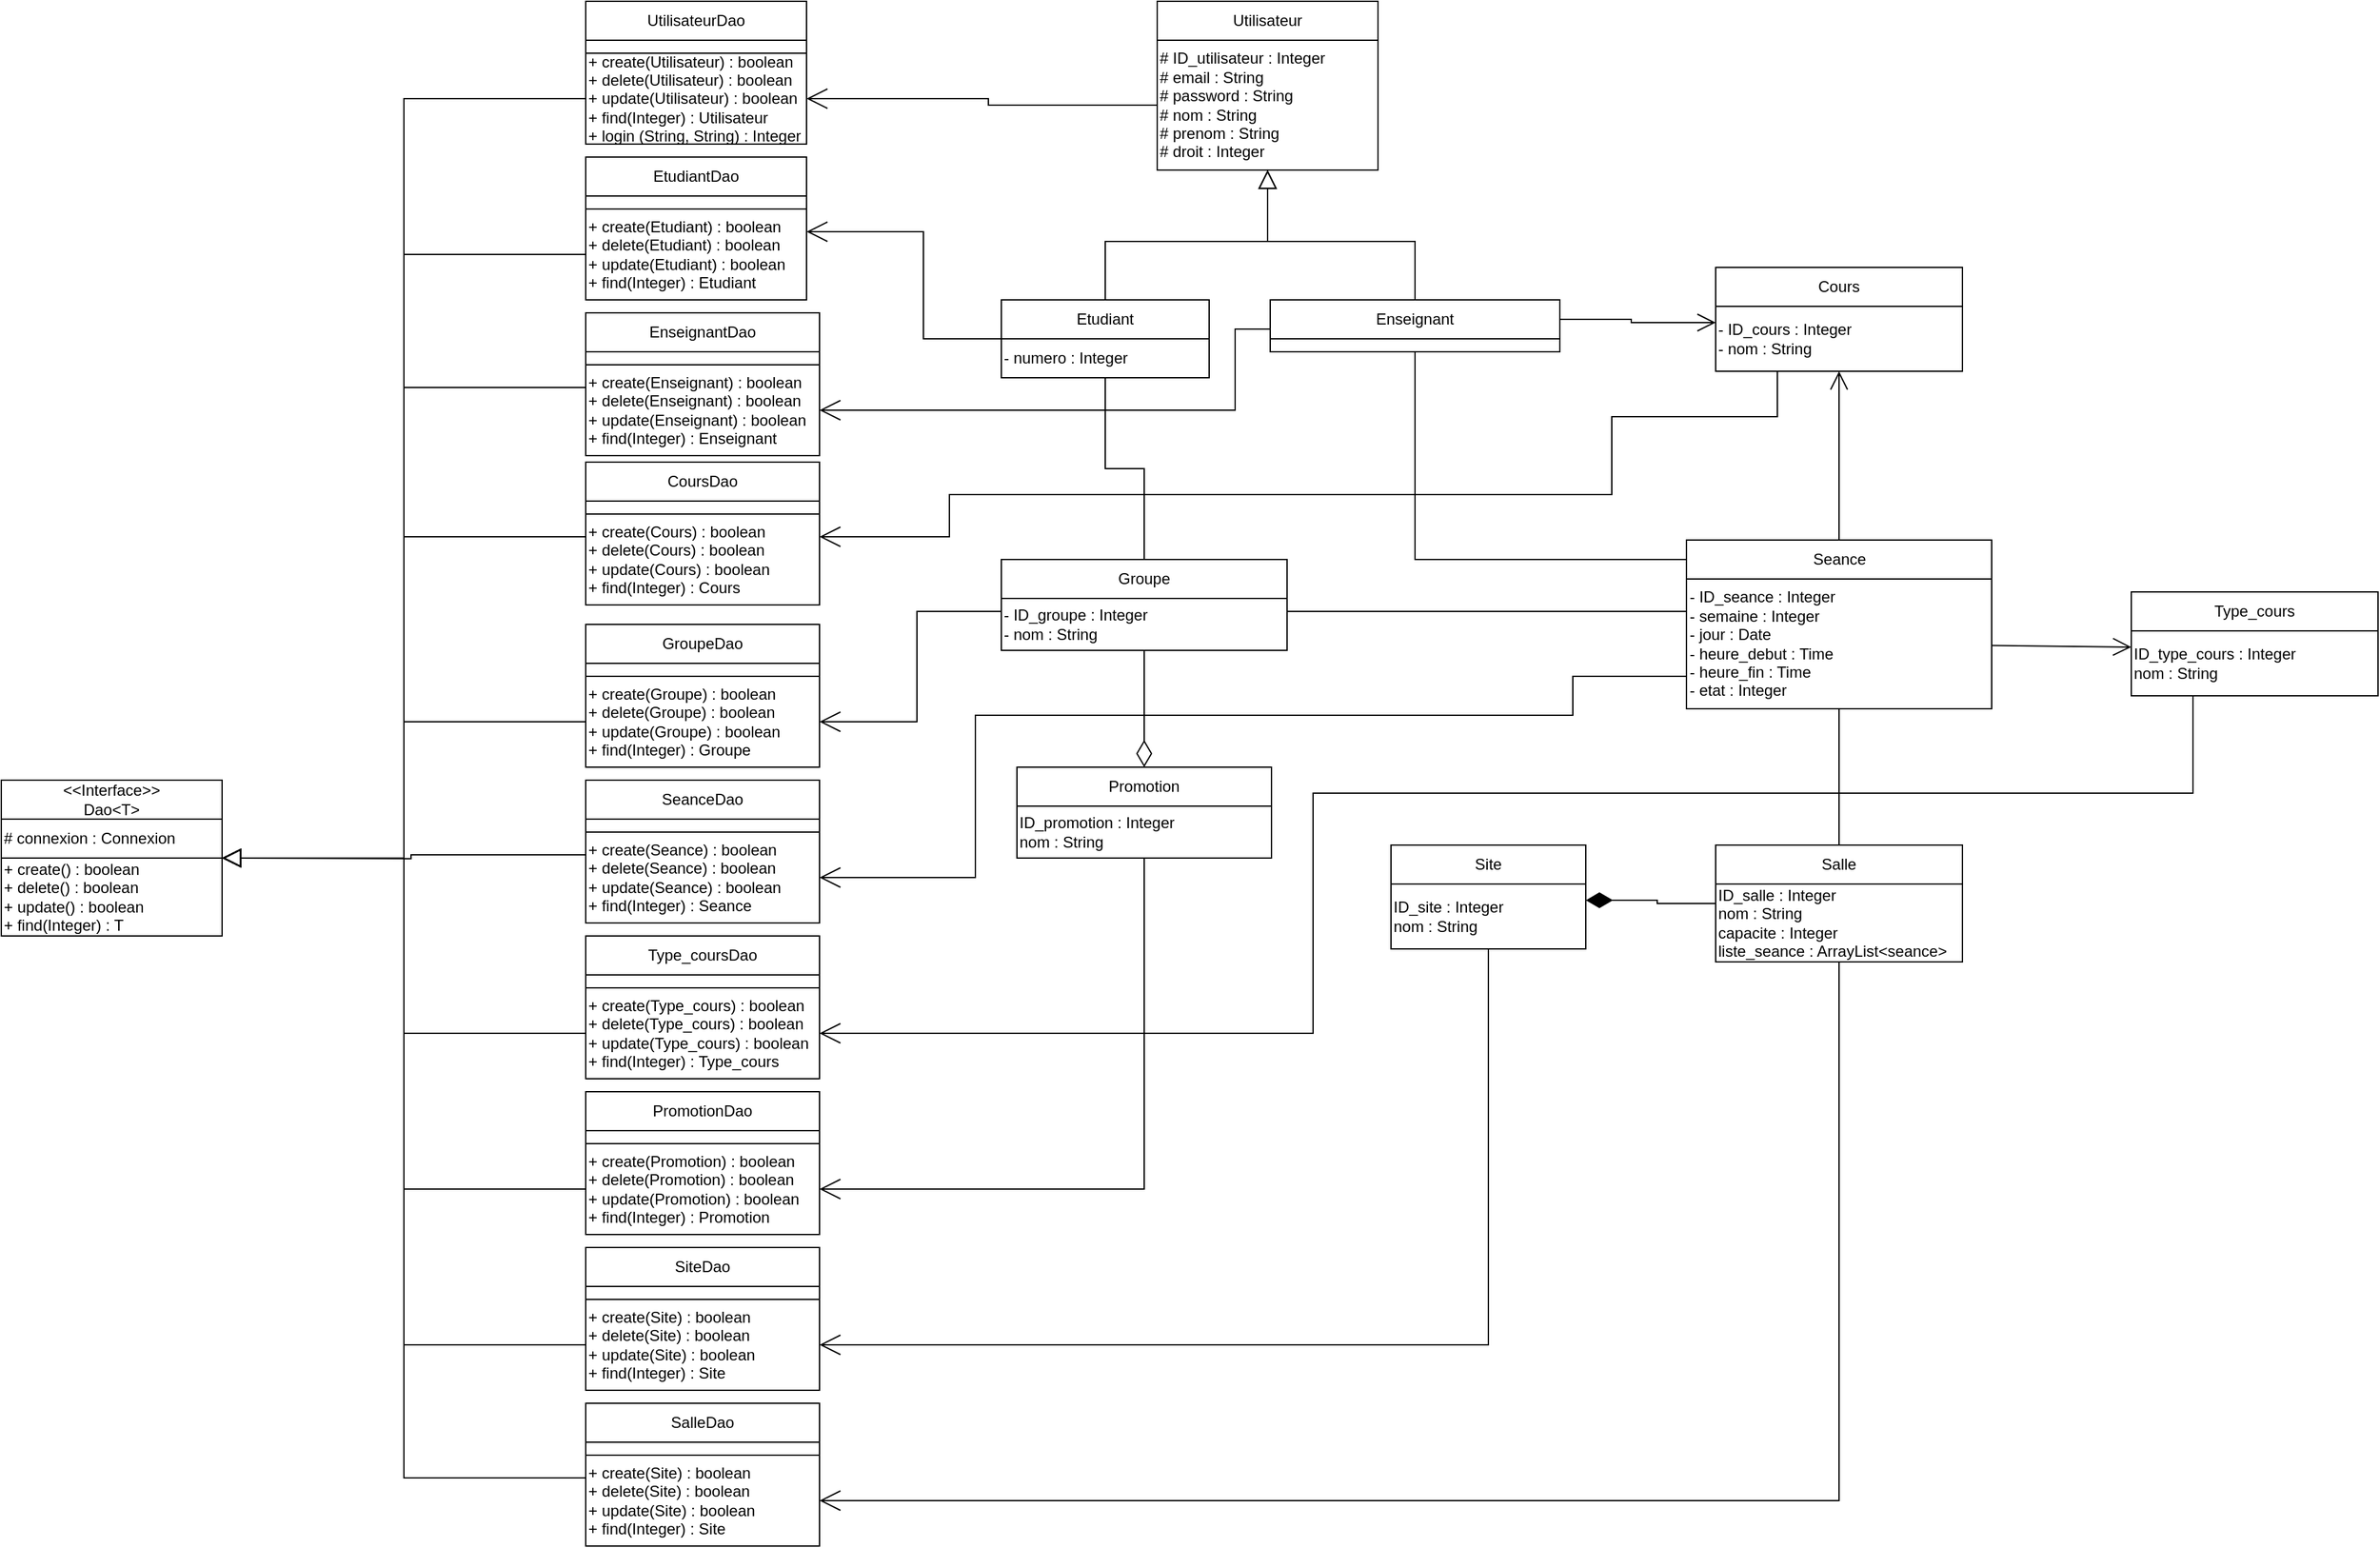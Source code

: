 <mxfile version="13.1.12" type="github">
  <diagram id="PNnLgokY7eEUdojZbYiC" name="Page-1">
    <mxGraphModel dx="3101" dy="798" grid="1" gridSize="10" guides="1" tooltips="1" connect="1" arrows="1" fold="1" page="1" pageScale="1" pageWidth="827" pageHeight="1169" math="0" shadow="0">
      <root>
        <mxCell id="0" />
        <mxCell id="1" parent="0" />
        <mxCell id="Z8heLtqB9fBzqsU-6SV7-1" value="Utilisateur" style="rounded=0;whiteSpace=wrap;html=1;" parent="1" vertex="1">
          <mxGeometry x="-700" y="10" width="170" height="30" as="geometry" />
        </mxCell>
        <mxCell id="HvSIF3zyz_BLwgicf8cy-4" style="edgeStyle=orthogonalEdgeStyle;rounded=0;orthogonalLoop=1;jettySize=auto;html=1;exitX=0.5;exitY=1;exitDx=0;exitDy=0;entryX=0.5;entryY=0;entryDx=0;entryDy=0;endArrow=none;endFill=0;startArrow=block;startFill=0;startSize=12;" edge="1" parent="1" source="Z8heLtqB9fBzqsU-6SV7-2" target="Z8heLtqB9fBzqsU-6SV7-6">
          <mxGeometry relative="1" as="geometry" />
        </mxCell>
        <mxCell id="HvSIF3zyz_BLwgicf8cy-5" style="edgeStyle=orthogonalEdgeStyle;rounded=0;orthogonalLoop=1;jettySize=auto;html=1;exitX=0.5;exitY=1;exitDx=0;exitDy=0;entryX=0.5;entryY=0;entryDx=0;entryDy=0;endArrow=none;endFill=0;startArrow=block;startFill=0;endSize=14;startSize=12;" edge="1" parent="1" source="Z8heLtqB9fBzqsU-6SV7-2" target="Z8heLtqB9fBzqsU-6SV7-10">
          <mxGeometry relative="1" as="geometry" />
        </mxCell>
        <mxCell id="HvSIF3zyz_BLwgicf8cy-31" style="edgeStyle=orthogonalEdgeStyle;rounded=0;orthogonalLoop=1;jettySize=auto;html=1;exitX=0;exitY=0.5;exitDx=0;exitDy=0;entryX=1;entryY=0.5;entryDx=0;entryDy=0;startArrow=none;startFill=0;startSize=12;sourcePerimeterSpacing=0;endArrow=open;endFill=0;endSize=14;targetPerimeterSpacing=0;strokeWidth=1;" edge="1" parent="1" source="Z8heLtqB9fBzqsU-6SV7-2" target="HvSIF3zyz_BLwgicf8cy-29">
          <mxGeometry relative="1" as="geometry" />
        </mxCell>
        <mxCell id="Z8heLtqB9fBzqsU-6SV7-2" value="# ID_utilisateur : Integer&lt;br&gt;# email : String&lt;br&gt;# password : String&lt;br&gt;# nom : String&lt;br&gt;# prenom : String&lt;br&gt;# droit : Integer" style="rounded=0;whiteSpace=wrap;html=1;align=left;" parent="1" vertex="1">
          <mxGeometry x="-700" y="40" width="170" height="100" as="geometry" />
        </mxCell>
        <mxCell id="Z8heLtqB9fBzqsU-6SV7-6" value="Etudiant" style="rounded=0;whiteSpace=wrap;html=1;" parent="1" vertex="1">
          <mxGeometry x="-820" y="240" width="160" height="30" as="geometry" />
        </mxCell>
        <mxCell id="HvSIF3zyz_BLwgicf8cy-6" style="edgeStyle=orthogonalEdgeStyle;rounded=0;orthogonalLoop=1;jettySize=auto;html=1;exitX=0.5;exitY=1;exitDx=0;exitDy=0;entryX=0.5;entryY=0;entryDx=0;entryDy=0;startArrow=none;startFill=0;endArrow=none;endFill=0;" edge="1" parent="1" source="Z8heLtqB9fBzqsU-6SV7-7" target="Z8heLtqB9fBzqsU-6SV7-14">
          <mxGeometry relative="1" as="geometry" />
        </mxCell>
        <mxCell id="HvSIF3zyz_BLwgicf8cy-57" style="edgeStyle=orthogonalEdgeStyle;rounded=0;orthogonalLoop=1;jettySize=auto;html=1;exitX=0;exitY=0;exitDx=0;exitDy=0;entryX=1;entryY=0.25;entryDx=0;entryDy=0;startArrow=none;startFill=0;startSize=12;sourcePerimeterSpacing=0;endArrow=open;endFill=0;endSize=14;targetPerimeterSpacing=0;strokeWidth=1;" edge="1" parent="1" source="Z8heLtqB9fBzqsU-6SV7-7" target="HvSIF3zyz_BLwgicf8cy-34">
          <mxGeometry relative="1" as="geometry">
            <Array as="points">
              <mxPoint x="-880" y="270" />
              <mxPoint x="-880" y="188" />
            </Array>
          </mxGeometry>
        </mxCell>
        <mxCell id="Z8heLtqB9fBzqsU-6SV7-7" value="- numero : Integer" style="rounded=0;whiteSpace=wrap;html=1;align=left;" parent="1" vertex="1">
          <mxGeometry x="-820" y="270" width="160" height="30" as="geometry" />
        </mxCell>
        <mxCell id="HvSIF3zyz_BLwgicf8cy-10" style="edgeStyle=orthogonalEdgeStyle;rounded=0;orthogonalLoop=1;jettySize=auto;html=1;exitX=1;exitY=0.5;exitDx=0;exitDy=0;entryX=0;entryY=0.25;entryDx=0;entryDy=0;startArrow=none;startFill=0;endArrow=open;endFill=0;endSize=12;" edge="1" parent="1" source="Z8heLtqB9fBzqsU-6SV7-10" target="Z8heLtqB9fBzqsU-6SV7-21">
          <mxGeometry relative="1" as="geometry" />
        </mxCell>
        <mxCell id="HvSIF3zyz_BLwgicf8cy-58" style="edgeStyle=orthogonalEdgeStyle;rounded=0;orthogonalLoop=1;jettySize=auto;html=1;exitX=0;exitY=0.75;exitDx=0;exitDy=0;entryX=1;entryY=0.5;entryDx=0;entryDy=0;startArrow=none;startFill=0;startSize=12;sourcePerimeterSpacing=0;endArrow=open;endFill=0;endSize=14;targetPerimeterSpacing=0;strokeWidth=1;" edge="1" parent="1" source="Z8heLtqB9fBzqsU-6SV7-10" target="HvSIF3zyz_BLwgicf8cy-37">
          <mxGeometry relative="1" as="geometry">
            <Array as="points">
              <mxPoint x="-640" y="263" />
              <mxPoint x="-640" y="325" />
            </Array>
          </mxGeometry>
        </mxCell>
        <mxCell id="Z8heLtqB9fBzqsU-6SV7-10" value="Enseignant" style="rounded=0;whiteSpace=wrap;html=1;" parent="1" vertex="1">
          <mxGeometry x="-613" y="240" width="223" height="30" as="geometry" />
        </mxCell>
        <mxCell id="Z8heLtqB9fBzqsU-6SV7-11" value="" style="rounded=0;whiteSpace=wrap;html=1;" parent="1" vertex="1">
          <mxGeometry x="-613" y="270" width="223" height="10" as="geometry" />
        </mxCell>
        <mxCell id="Z8heLtqB9fBzqsU-6SV7-12" value="Promotion" style="rounded=0;whiteSpace=wrap;html=1;" parent="1" vertex="1">
          <mxGeometry x="-808" y="600" width="196" height="30" as="geometry" />
        </mxCell>
        <mxCell id="HvSIF3zyz_BLwgicf8cy-89" style="edgeStyle=orthogonalEdgeStyle;rounded=0;orthogonalLoop=1;jettySize=auto;html=1;exitX=0.5;exitY=1;exitDx=0;exitDy=0;entryX=1;entryY=0.5;entryDx=0;entryDy=0;startArrow=none;startFill=0;startSize=12;sourcePerimeterSpacing=0;endArrow=open;endFill=0;endSize=14;targetPerimeterSpacing=0;strokeWidth=1;" edge="1" parent="1" source="Z8heLtqB9fBzqsU-6SV7-13" target="HvSIF3zyz_BLwgicf8cy-72">
          <mxGeometry relative="1" as="geometry" />
        </mxCell>
        <mxCell id="Z8heLtqB9fBzqsU-6SV7-13" value="ID_promotion : Integer&lt;br&gt;nom : String&lt;br&gt;" style="rounded=0;whiteSpace=wrap;html=1;align=left;" parent="1" vertex="1">
          <mxGeometry x="-808" y="630" width="196" height="40" as="geometry" />
        </mxCell>
        <mxCell id="Z8heLtqB9fBzqsU-6SV7-14" value="Groupe" style="rounded=0;whiteSpace=wrap;html=1;" parent="1" vertex="1">
          <mxGeometry x="-820" y="440" width="220" height="30" as="geometry" />
        </mxCell>
        <mxCell id="HvSIF3zyz_BLwgicf8cy-8" style="edgeStyle=none;rounded=0;orthogonalLoop=1;jettySize=auto;html=1;exitX=0.5;exitY=1;exitDx=0;exitDy=0;entryX=0.5;entryY=0;entryDx=0;entryDy=0;startArrow=none;startFill=0;endArrow=diamondThin;endFill=0;startSize=18;endSize=18;" edge="1" parent="1" source="Z8heLtqB9fBzqsU-6SV7-15" target="Z8heLtqB9fBzqsU-6SV7-12">
          <mxGeometry relative="1" as="geometry" />
        </mxCell>
        <mxCell id="HvSIF3zyz_BLwgicf8cy-15" style="edgeStyle=orthogonalEdgeStyle;rounded=0;orthogonalLoop=1;jettySize=auto;html=1;exitX=1;exitY=0.25;exitDx=0;exitDy=0;entryX=0;entryY=0.25;entryDx=0;entryDy=0;startArrow=none;startFill=0;endArrow=none;endFill=0;" edge="1" parent="1" source="Z8heLtqB9fBzqsU-6SV7-15" target="Z8heLtqB9fBzqsU-6SV7-29">
          <mxGeometry relative="1" as="geometry" />
        </mxCell>
        <mxCell id="HvSIF3zyz_BLwgicf8cy-60" style="edgeStyle=orthogonalEdgeStyle;rounded=0;orthogonalLoop=1;jettySize=auto;html=1;exitX=0;exitY=0.25;exitDx=0;exitDy=0;entryX=1;entryY=0.5;entryDx=0;entryDy=0;startArrow=none;startFill=0;startSize=12;sourcePerimeterSpacing=0;endArrow=open;endFill=0;endSize=14;targetPerimeterSpacing=0;strokeWidth=1;" edge="1" parent="1" source="Z8heLtqB9fBzqsU-6SV7-15" target="HvSIF3zyz_BLwgicf8cy-50">
          <mxGeometry relative="1" as="geometry" />
        </mxCell>
        <mxCell id="Z8heLtqB9fBzqsU-6SV7-15" value="- ID_groupe : Integer&lt;br&gt;- nom : String" style="rounded=0;whiteSpace=wrap;html=1;align=left;" parent="1" vertex="1">
          <mxGeometry x="-820" y="470" width="220" height="40" as="geometry" />
        </mxCell>
        <mxCell id="Z8heLtqB9fBzqsU-6SV7-20" value="Cours" style="rounded=0;whiteSpace=wrap;html=1;" parent="1" vertex="1">
          <mxGeometry x="-270" y="215" width="190" height="30" as="geometry" />
        </mxCell>
        <mxCell id="HvSIF3zyz_BLwgicf8cy-59" style="edgeStyle=orthogonalEdgeStyle;rounded=0;orthogonalLoop=1;jettySize=auto;html=1;exitX=0.25;exitY=1;exitDx=0;exitDy=0;entryX=1;entryY=0.25;entryDx=0;entryDy=0;startArrow=none;startFill=0;startSize=12;sourcePerimeterSpacing=0;endArrow=open;endFill=0;endSize=14;targetPerimeterSpacing=0;strokeWidth=1;" edge="1" parent="1" source="Z8heLtqB9fBzqsU-6SV7-21" target="HvSIF3zyz_BLwgicf8cy-43">
          <mxGeometry relative="1" as="geometry">
            <Array as="points">
              <mxPoint x="-222" y="330" />
              <mxPoint x="-350" y="330" />
              <mxPoint x="-350" y="390" />
              <mxPoint x="-860" y="390" />
              <mxPoint x="-860" y="423" />
            </Array>
          </mxGeometry>
        </mxCell>
        <mxCell id="Z8heLtqB9fBzqsU-6SV7-21" value="- ID_cours : Integer&lt;br&gt;- nom : String" style="rounded=0;whiteSpace=wrap;html=1;align=left;" parent="1" vertex="1">
          <mxGeometry x="-270" y="245" width="190" height="50" as="geometry" />
        </mxCell>
        <mxCell id="Z8heLtqB9fBzqsU-6SV7-22" value="Type_cours" style="rounded=0;whiteSpace=wrap;html=1;" parent="1" vertex="1">
          <mxGeometry x="50" y="465" width="190" height="30" as="geometry" />
        </mxCell>
        <mxCell id="HvSIF3zyz_BLwgicf8cy-12" style="edgeStyle=none;rounded=0;orthogonalLoop=1;jettySize=auto;html=1;exitX=0;exitY=0.25;exitDx=0;exitDy=0;startArrow=open;startFill=0;endArrow=none;endFill=0;startSize=12;" edge="1" parent="1" source="Z8heLtqB9fBzqsU-6SV7-23" target="Z8heLtqB9fBzqsU-6SV7-29">
          <mxGeometry relative="1" as="geometry" />
        </mxCell>
        <mxCell id="HvSIF3zyz_BLwgicf8cy-88" style="edgeStyle=orthogonalEdgeStyle;rounded=0;orthogonalLoop=1;jettySize=auto;html=1;exitX=0.25;exitY=1;exitDx=0;exitDy=0;entryX=1;entryY=0.5;entryDx=0;entryDy=0;startArrow=none;startFill=0;startSize=12;sourcePerimeterSpacing=0;endArrow=open;endFill=0;endSize=14;targetPerimeterSpacing=0;strokeWidth=1;" edge="1" parent="1" source="Z8heLtqB9fBzqsU-6SV7-23" target="HvSIF3zyz_BLwgicf8cy-66">
          <mxGeometry relative="1" as="geometry">
            <Array as="points">
              <mxPoint x="97" y="620" />
              <mxPoint x="-580" y="620" />
              <mxPoint x="-580" y="805" />
            </Array>
          </mxGeometry>
        </mxCell>
        <mxCell id="Z8heLtqB9fBzqsU-6SV7-23" value="ID_type_cours : Integer&lt;br&gt;nom : String" style="rounded=0;whiteSpace=wrap;html=1;align=left;" parent="1" vertex="1">
          <mxGeometry x="50" y="495" width="190" height="50" as="geometry" />
        </mxCell>
        <mxCell id="Z8heLtqB9fBzqsU-6SV7-24" value="Site" style="rounded=0;whiteSpace=wrap;html=1;" parent="1" vertex="1">
          <mxGeometry x="-520" y="660" width="150" height="30" as="geometry" />
        </mxCell>
        <mxCell id="HvSIF3zyz_BLwgicf8cy-19" style="edgeStyle=orthogonalEdgeStyle;rounded=0;orthogonalLoop=1;jettySize=auto;html=1;exitX=1;exitY=0.25;exitDx=0;exitDy=0;entryX=0;entryY=0.25;entryDx=0;entryDy=0;startArrow=diamondThin;startFill=1;endArrow=none;endFill=0;targetPerimeterSpacing=0;sourcePerimeterSpacing=0;strokeWidth=1;endSize=12;startSize=18;" edge="1" parent="1" source="Z8heLtqB9fBzqsU-6SV7-25" target="Z8heLtqB9fBzqsU-6SV7-27">
          <mxGeometry relative="1" as="geometry" />
        </mxCell>
        <mxCell id="HvSIF3zyz_BLwgicf8cy-90" style="edgeStyle=orthogonalEdgeStyle;rounded=0;orthogonalLoop=1;jettySize=auto;html=1;exitX=0.5;exitY=1;exitDx=0;exitDy=0;entryX=1;entryY=0.5;entryDx=0;entryDy=0;startArrow=none;startFill=0;startSize=12;sourcePerimeterSpacing=0;endArrow=open;endFill=0;endSize=14;targetPerimeterSpacing=0;strokeWidth=1;" edge="1" parent="1" source="Z8heLtqB9fBzqsU-6SV7-25" target="HvSIF3zyz_BLwgicf8cy-80">
          <mxGeometry relative="1" as="geometry" />
        </mxCell>
        <mxCell id="Z8heLtqB9fBzqsU-6SV7-25" value="ID_site : Integer&lt;br&gt;nom : String&lt;br&gt;" style="rounded=0;whiteSpace=wrap;html=1;align=left;" parent="1" vertex="1">
          <mxGeometry x="-520" y="690" width="150" height="50" as="geometry" />
        </mxCell>
        <mxCell id="HvSIF3zyz_BLwgicf8cy-16" style="edgeStyle=orthogonalEdgeStyle;rounded=0;orthogonalLoop=1;jettySize=auto;html=1;exitX=0.5;exitY=0;exitDx=0;exitDy=0;entryX=0.5;entryY=1;entryDx=0;entryDy=0;startArrow=none;startFill=0;endArrow=none;endFill=0;" edge="1" parent="1" source="Z8heLtqB9fBzqsU-6SV7-26" target="Z8heLtqB9fBzqsU-6SV7-29">
          <mxGeometry relative="1" as="geometry" />
        </mxCell>
        <mxCell id="Z8heLtqB9fBzqsU-6SV7-26" value="Salle" style="rounded=0;whiteSpace=wrap;html=1;" parent="1" vertex="1">
          <mxGeometry x="-270" y="660" width="190" height="30" as="geometry" />
        </mxCell>
        <mxCell id="HvSIF3zyz_BLwgicf8cy-91" style="edgeStyle=orthogonalEdgeStyle;rounded=0;orthogonalLoop=1;jettySize=auto;html=1;exitX=0.5;exitY=1;exitDx=0;exitDy=0;entryX=1;entryY=0.5;entryDx=0;entryDy=0;startArrow=none;startFill=0;startSize=12;sourcePerimeterSpacing=0;endArrow=open;endFill=0;endSize=14;targetPerimeterSpacing=0;strokeWidth=1;" edge="1" parent="1" source="Z8heLtqB9fBzqsU-6SV7-27" target="HvSIF3zyz_BLwgicf8cy-86">
          <mxGeometry relative="1" as="geometry" />
        </mxCell>
        <mxCell id="Z8heLtqB9fBzqsU-6SV7-27" value="ID_salle : Integer&lt;br&gt;nom : String&lt;br&gt;capacite : Integer&lt;br&gt;liste_seance : ArrayList&amp;lt;seance&amp;gt;" style="rounded=0;whiteSpace=wrap;html=1;align=left;" parent="1" vertex="1">
          <mxGeometry x="-270" y="690" width="190" height="60" as="geometry" />
        </mxCell>
        <mxCell id="HvSIF3zyz_BLwgicf8cy-11" style="edgeStyle=none;rounded=0;orthogonalLoop=1;jettySize=auto;html=1;exitX=0.5;exitY=0;exitDx=0;exitDy=0;entryX=0.5;entryY=1;entryDx=0;entryDy=0;startArrow=none;startFill=0;endArrow=open;endFill=0;startSize=12;endSize=12;" edge="1" parent="1" source="Z8heLtqB9fBzqsU-6SV7-28" target="Z8heLtqB9fBzqsU-6SV7-21">
          <mxGeometry relative="1" as="geometry" />
        </mxCell>
        <mxCell id="Z8heLtqB9fBzqsU-6SV7-28" value="Seance" style="rounded=0;whiteSpace=wrap;html=1;" parent="1" vertex="1">
          <mxGeometry x="-292.5" y="425" width="235" height="30" as="geometry" />
        </mxCell>
        <mxCell id="HvSIF3zyz_BLwgicf8cy-14" style="edgeStyle=orthogonalEdgeStyle;rounded=0;orthogonalLoop=1;jettySize=auto;html=1;exitX=0;exitY=0.25;exitDx=0;exitDy=0;entryX=0.5;entryY=1;entryDx=0;entryDy=0;startArrow=none;startFill=0;endArrow=none;endFill=0;" edge="1" parent="1" source="Z8heLtqB9fBzqsU-6SV7-29" target="Z8heLtqB9fBzqsU-6SV7-11">
          <mxGeometry relative="1" as="geometry">
            <Array as="points">
              <mxPoint x="-293" y="440" />
              <mxPoint x="-501" y="440" />
            </Array>
          </mxGeometry>
        </mxCell>
        <mxCell id="HvSIF3zyz_BLwgicf8cy-87" style="edgeStyle=orthogonalEdgeStyle;rounded=0;orthogonalLoop=1;jettySize=auto;html=1;exitX=0;exitY=0.75;exitDx=0;exitDy=0;entryX=1;entryY=0.5;entryDx=0;entryDy=0;startArrow=none;startFill=0;startSize=12;sourcePerimeterSpacing=0;endArrow=open;endFill=0;endSize=14;targetPerimeterSpacing=0;strokeWidth=1;" edge="1" parent="1" source="Z8heLtqB9fBzqsU-6SV7-29" target="HvSIF3zyz_BLwgicf8cy-56">
          <mxGeometry relative="1" as="geometry">
            <Array as="points">
              <mxPoint x="-380" y="530" />
              <mxPoint x="-380" y="560" />
              <mxPoint x="-840" y="560" />
              <mxPoint x="-840" y="685" />
            </Array>
          </mxGeometry>
        </mxCell>
        <mxCell id="Z8heLtqB9fBzqsU-6SV7-29" value="- ID_seance : Integer&lt;br&gt;- semaine : Integer&lt;br&gt;- jour : Date&lt;br&gt;- heure_debut : Time&lt;br&gt;- heure_fin : Time&lt;br&gt;- etat : Integer" style="rounded=0;whiteSpace=wrap;html=1;align=left;" parent="1" vertex="1">
          <mxGeometry x="-292.5" y="455" width="235" height="100" as="geometry" />
        </mxCell>
        <mxCell id="HvSIF3zyz_BLwgicf8cy-3" style="edgeStyle=orthogonalEdgeStyle;rounded=0;orthogonalLoop=1;jettySize=auto;html=1;exitX=0.5;exitY=1;exitDx=0;exitDy=0;" edge="1" parent="1" source="Z8heLtqB9fBzqsU-6SV7-11" target="Z8heLtqB9fBzqsU-6SV7-11">
          <mxGeometry relative="1" as="geometry" />
        </mxCell>
        <mxCell id="HvSIF3zyz_BLwgicf8cy-24" value="&amp;lt;&amp;lt;Interface&amp;gt;&amp;gt;&lt;br&gt;Dao&amp;lt;T&amp;gt;" style="rounded=0;whiteSpace=wrap;html=1;" vertex="1" parent="1">
          <mxGeometry x="-1590" y="610" width="170" height="30" as="geometry" />
        </mxCell>
        <mxCell id="HvSIF3zyz_BLwgicf8cy-25" value="# connexion : Connexion" style="rounded=0;whiteSpace=wrap;html=1;align=left;" vertex="1" parent="1">
          <mxGeometry x="-1590" y="640" width="170" height="30" as="geometry" />
        </mxCell>
        <mxCell id="HvSIF3zyz_BLwgicf8cy-92" style="edgeStyle=orthogonalEdgeStyle;rounded=0;orthogonalLoop=1;jettySize=auto;html=1;exitX=1;exitY=0;exitDx=0;exitDy=0;entryX=0;entryY=0.5;entryDx=0;entryDy=0;startArrow=block;startFill=0;startSize=12;sourcePerimeterSpacing=0;endArrow=none;endFill=0;endSize=14;targetPerimeterSpacing=0;strokeWidth=1;" edge="1" parent="1" source="HvSIF3zyz_BLwgicf8cy-26" target="HvSIF3zyz_BLwgicf8cy-29">
          <mxGeometry relative="1" as="geometry">
            <Array as="points">
              <mxPoint x="-1280" y="670" />
              <mxPoint x="-1280" y="85" />
            </Array>
          </mxGeometry>
        </mxCell>
        <mxCell id="HvSIF3zyz_BLwgicf8cy-26" value="&lt;div&gt;+ create() : boolean&lt;/div&gt;&lt;div&gt;+ delete() : boolean&lt;/div&gt;&lt;div&gt;+ update() : boolean&lt;/div&gt;&lt;div&gt;+ find(Integer) : T&lt;br&gt;&lt;/div&gt;" style="rounded=0;whiteSpace=wrap;html=1;align=left;" vertex="1" parent="1">
          <mxGeometry x="-1590" y="670" width="170" height="60" as="geometry" />
        </mxCell>
        <mxCell id="HvSIF3zyz_BLwgicf8cy-27" value="UtilisateurDao" style="rounded=0;whiteSpace=wrap;html=1;" vertex="1" parent="1">
          <mxGeometry x="-1140" y="10" width="170" height="30" as="geometry" />
        </mxCell>
        <mxCell id="HvSIF3zyz_BLwgicf8cy-28" value="" style="rounded=0;whiteSpace=wrap;html=1;align=left;" vertex="1" parent="1">
          <mxGeometry x="-1140" y="40" width="170" height="10" as="geometry" />
        </mxCell>
        <mxCell id="HvSIF3zyz_BLwgicf8cy-29" value="&lt;div&gt;+ create(Utilisateur) : boolean&lt;/div&gt;&lt;div&gt;+ delete(Utilisateur) : boolean&lt;/div&gt;&lt;div&gt;+ update(Utilisateur) : boolean&lt;/div&gt;&lt;div&gt;+ find(Integer) : Utilisateur&lt;/div&gt;&lt;div&gt;+ login (String, String) : Integer&lt;br&gt;&lt;/div&gt;" style="rounded=0;whiteSpace=wrap;html=1;align=left;" vertex="1" parent="1">
          <mxGeometry x="-1140" y="50" width="170" height="70" as="geometry" />
        </mxCell>
        <mxCell id="HvSIF3zyz_BLwgicf8cy-32" value="EtudiantDao" style="rounded=0;whiteSpace=wrap;html=1;" vertex="1" parent="1">
          <mxGeometry x="-1140" y="130" width="170" height="30" as="geometry" />
        </mxCell>
        <mxCell id="HvSIF3zyz_BLwgicf8cy-33" value="" style="rounded=0;whiteSpace=wrap;html=1;align=left;" vertex="1" parent="1">
          <mxGeometry x="-1140" y="160" width="170" height="10" as="geometry" />
        </mxCell>
        <mxCell id="HvSIF3zyz_BLwgicf8cy-93" style="edgeStyle=orthogonalEdgeStyle;rounded=0;orthogonalLoop=1;jettySize=auto;html=1;exitX=0;exitY=0.5;exitDx=0;exitDy=0;entryX=1;entryY=0;entryDx=0;entryDy=0;startArrow=none;startFill=0;startSize=14;sourcePerimeterSpacing=0;endArrow=block;endFill=0;endSize=12;targetPerimeterSpacing=0;strokeWidth=1;" edge="1" parent="1" source="HvSIF3zyz_BLwgicf8cy-34" target="HvSIF3zyz_BLwgicf8cy-26">
          <mxGeometry relative="1" as="geometry">
            <Array as="points">
              <mxPoint x="-1280" y="205" />
              <mxPoint x="-1280" y="670" />
            </Array>
          </mxGeometry>
        </mxCell>
        <mxCell id="HvSIF3zyz_BLwgicf8cy-34" value="&lt;div&gt;+ create(Etudiant) : boolean&lt;/div&gt;&lt;div&gt;+ delete(Etudiant) : boolean&lt;/div&gt;&lt;div&gt;+ update(Etudiant) : boolean&lt;/div&gt;&lt;div&gt;+ find(Integer) : Etudiant&lt;br&gt;&lt;/div&gt;" style="rounded=0;whiteSpace=wrap;html=1;align=left;" vertex="1" parent="1">
          <mxGeometry x="-1140" y="170" width="170" height="70" as="geometry" />
        </mxCell>
        <mxCell id="HvSIF3zyz_BLwgicf8cy-35" value="EnseignantDao" style="rounded=0;whiteSpace=wrap;html=1;" vertex="1" parent="1">
          <mxGeometry x="-1140" y="250" width="180" height="30" as="geometry" />
        </mxCell>
        <mxCell id="HvSIF3zyz_BLwgicf8cy-36" value="" style="rounded=0;whiteSpace=wrap;html=1;align=left;" vertex="1" parent="1">
          <mxGeometry x="-1140" y="280" width="180" height="10" as="geometry" />
        </mxCell>
        <mxCell id="HvSIF3zyz_BLwgicf8cy-94" style="edgeStyle=orthogonalEdgeStyle;rounded=0;orthogonalLoop=1;jettySize=auto;html=1;exitX=0;exitY=0.25;exitDx=0;exitDy=0;startArrow=none;startFill=0;startSize=14;sourcePerimeterSpacing=0;endArrow=block;endFill=0;endSize=12;targetPerimeterSpacing=0;strokeWidth=1;" edge="1" parent="1" source="HvSIF3zyz_BLwgicf8cy-37">
          <mxGeometry relative="1" as="geometry">
            <mxPoint x="-1420" y="670" as="targetPoint" />
            <Array as="points">
              <mxPoint x="-1280" y="308" />
              <mxPoint x="-1280" y="670" />
            </Array>
          </mxGeometry>
        </mxCell>
        <mxCell id="HvSIF3zyz_BLwgicf8cy-37" value="&lt;div&gt;+ create(Enseignant) : boolean&lt;/div&gt;&lt;div&gt;+ delete(Enseignant) : boolean&lt;/div&gt;&lt;div&gt;+ update(Enseignant) : boolean&lt;/div&gt;&lt;div&gt;+ find(Integer) : Enseignant&lt;br&gt;&lt;/div&gt;" style="rounded=0;whiteSpace=wrap;html=1;align=left;" vertex="1" parent="1">
          <mxGeometry x="-1140" y="290" width="180" height="70" as="geometry" />
        </mxCell>
        <mxCell id="HvSIF3zyz_BLwgicf8cy-38" value="CoursDao" style="rounded=0;whiteSpace=wrap;html=1;" vertex="1" parent="1">
          <mxGeometry x="-1140" y="365" width="180" height="30" as="geometry" />
        </mxCell>
        <mxCell id="HvSIF3zyz_BLwgicf8cy-39" value="" style="rounded=0;whiteSpace=wrap;html=1;align=left;" vertex="1" parent="1">
          <mxGeometry x="-1140" y="395" width="180" height="10" as="geometry" />
        </mxCell>
        <mxCell id="HvSIF3zyz_BLwgicf8cy-40" value="&lt;div&gt;+ create(Cours) : boolean&lt;/div&gt;&lt;div&gt;+ delete(Cours) : boolean&lt;/div&gt;&lt;div&gt;+ update(Enseignant) : boolean&lt;/div&gt;&lt;div&gt;+ find(Integer) : Enseignant&lt;br&gt;&lt;/div&gt;" style="rounded=0;whiteSpace=wrap;html=1;align=left;" vertex="1" parent="1">
          <mxGeometry x="-1140" y="405" width="180" height="70" as="geometry" />
        </mxCell>
        <mxCell id="HvSIF3zyz_BLwgicf8cy-41" value="CoursDao" style="rounded=0;whiteSpace=wrap;html=1;" vertex="1" parent="1">
          <mxGeometry x="-1140" y="365" width="180" height="30" as="geometry" />
        </mxCell>
        <mxCell id="HvSIF3zyz_BLwgicf8cy-42" value="" style="rounded=0;whiteSpace=wrap;html=1;align=left;" vertex="1" parent="1">
          <mxGeometry x="-1140" y="395" width="180" height="10" as="geometry" />
        </mxCell>
        <mxCell id="HvSIF3zyz_BLwgicf8cy-95" style="edgeStyle=orthogonalEdgeStyle;rounded=0;orthogonalLoop=1;jettySize=auto;html=1;exitX=0;exitY=0.25;exitDx=0;exitDy=0;startArrow=none;startFill=0;startSize=14;sourcePerimeterSpacing=0;endArrow=block;endFill=0;endSize=12;targetPerimeterSpacing=0;strokeWidth=1;" edge="1" parent="1" source="HvSIF3zyz_BLwgicf8cy-43">
          <mxGeometry relative="1" as="geometry">
            <mxPoint x="-1420" y="670" as="targetPoint" />
            <Array as="points">
              <mxPoint x="-1280" y="423" />
              <mxPoint x="-1280" y="670" />
            </Array>
          </mxGeometry>
        </mxCell>
        <mxCell id="HvSIF3zyz_BLwgicf8cy-43" value="&lt;div&gt;+ create(Cours) : boolean&lt;/div&gt;&lt;div&gt;+ delete(Cours) : boolean&lt;/div&gt;&lt;div&gt;+ update(Cours) : boolean&lt;/div&gt;&lt;div&gt;+ find(Integer) : Cours&lt;br&gt;&lt;/div&gt;" style="rounded=0;whiteSpace=wrap;html=1;align=left;" vertex="1" parent="1">
          <mxGeometry x="-1140" y="405" width="180" height="70" as="geometry" />
        </mxCell>
        <mxCell id="HvSIF3zyz_BLwgicf8cy-45" value="CoursDao" style="rounded=0;whiteSpace=wrap;html=1;" vertex="1" parent="1">
          <mxGeometry x="-1140" y="490" width="180" height="30" as="geometry" />
        </mxCell>
        <mxCell id="HvSIF3zyz_BLwgicf8cy-46" value="" style="rounded=0;whiteSpace=wrap;html=1;align=left;" vertex="1" parent="1">
          <mxGeometry x="-1140" y="520" width="180" height="10" as="geometry" />
        </mxCell>
        <mxCell id="HvSIF3zyz_BLwgicf8cy-47" value="&lt;div&gt;+ create(Cours) : boolean&lt;/div&gt;&lt;div&gt;+ delete(Cours) : boolean&lt;/div&gt;&lt;div&gt;+ update(Enseignant) : boolean&lt;/div&gt;&lt;div&gt;+ find(Integer) : Enseignant&lt;br&gt;&lt;/div&gt;" style="rounded=0;whiteSpace=wrap;html=1;align=left;" vertex="1" parent="1">
          <mxGeometry x="-1140" y="530" width="180" height="70" as="geometry" />
        </mxCell>
        <mxCell id="HvSIF3zyz_BLwgicf8cy-48" value="GroupeDao" style="rounded=0;whiteSpace=wrap;html=1;" vertex="1" parent="1">
          <mxGeometry x="-1140" y="490" width="180" height="30" as="geometry" />
        </mxCell>
        <mxCell id="HvSIF3zyz_BLwgicf8cy-49" value="" style="rounded=0;whiteSpace=wrap;html=1;align=left;" vertex="1" parent="1">
          <mxGeometry x="-1140" y="520" width="180" height="10" as="geometry" />
        </mxCell>
        <mxCell id="HvSIF3zyz_BLwgicf8cy-96" style="edgeStyle=orthogonalEdgeStyle;rounded=0;orthogonalLoop=1;jettySize=auto;html=1;exitX=0;exitY=0.5;exitDx=0;exitDy=0;startArrow=none;startFill=0;startSize=14;sourcePerimeterSpacing=0;endArrow=block;endFill=0;endSize=12;targetPerimeterSpacing=0;strokeWidth=1;" edge="1" parent="1" source="HvSIF3zyz_BLwgicf8cy-50">
          <mxGeometry relative="1" as="geometry">
            <mxPoint x="-1420" y="670" as="targetPoint" />
            <Array as="points">
              <mxPoint x="-1280" y="565" />
              <mxPoint x="-1280" y="670" />
            </Array>
          </mxGeometry>
        </mxCell>
        <mxCell id="HvSIF3zyz_BLwgicf8cy-50" value="&lt;div&gt;+ create(Groupe) : boolean&lt;/div&gt;&lt;div&gt;+ delete(Groupe) : boolean&lt;/div&gt;&lt;div&gt;+ update(Groupe) : boolean&lt;/div&gt;&lt;div&gt;+ find(Integer) : Groupe&lt;br&gt;&lt;/div&gt;" style="rounded=0;whiteSpace=wrap;html=1;align=left;" vertex="1" parent="1">
          <mxGeometry x="-1140" y="530" width="180" height="70" as="geometry" />
        </mxCell>
        <mxCell id="HvSIF3zyz_BLwgicf8cy-51" value="CoursDao" style="rounded=0;whiteSpace=wrap;html=1;" vertex="1" parent="1">
          <mxGeometry x="-1140" y="610" width="180" height="30" as="geometry" />
        </mxCell>
        <mxCell id="HvSIF3zyz_BLwgicf8cy-52" value="" style="rounded=0;whiteSpace=wrap;html=1;align=left;" vertex="1" parent="1">
          <mxGeometry x="-1140" y="640" width="180" height="10" as="geometry" />
        </mxCell>
        <mxCell id="HvSIF3zyz_BLwgicf8cy-53" value="&lt;div&gt;+ create(Cours) : boolean&lt;/div&gt;&lt;div&gt;+ delete(Cours) : boolean&lt;/div&gt;&lt;div&gt;+ update(Enseignant) : boolean&lt;/div&gt;&lt;div&gt;+ find(Integer) : Enseignant&lt;br&gt;&lt;/div&gt;" style="rounded=0;whiteSpace=wrap;html=1;align=left;" vertex="1" parent="1">
          <mxGeometry x="-1140" y="650" width="180" height="70" as="geometry" />
        </mxCell>
        <mxCell id="HvSIF3zyz_BLwgicf8cy-54" value="SeanceDao" style="rounded=0;whiteSpace=wrap;html=1;" vertex="1" parent="1">
          <mxGeometry x="-1140" y="610" width="180" height="30" as="geometry" />
        </mxCell>
        <mxCell id="HvSIF3zyz_BLwgicf8cy-55" value="" style="rounded=0;whiteSpace=wrap;html=1;align=left;" vertex="1" parent="1">
          <mxGeometry x="-1140" y="640" width="180" height="10" as="geometry" />
        </mxCell>
        <mxCell id="HvSIF3zyz_BLwgicf8cy-97" style="edgeStyle=orthogonalEdgeStyle;rounded=0;orthogonalLoop=1;jettySize=auto;html=1;exitX=0;exitY=0.25;exitDx=0;exitDy=0;startArrow=none;startFill=0;startSize=14;sourcePerimeterSpacing=0;endArrow=block;endFill=0;endSize=12;targetPerimeterSpacing=0;strokeWidth=1;" edge="1" parent="1" source="HvSIF3zyz_BLwgicf8cy-56">
          <mxGeometry relative="1" as="geometry">
            <mxPoint x="-1420" y="670" as="targetPoint" />
          </mxGeometry>
        </mxCell>
        <mxCell id="HvSIF3zyz_BLwgicf8cy-56" value="&lt;div&gt;+ create(Seance) : boolean&lt;/div&gt;&lt;div&gt;+ delete(Seance) : boolean&lt;/div&gt;&lt;div&gt;+ update(Seance) : boolean&lt;/div&gt;&lt;div&gt;+ find(Integer) : Seance&lt;br&gt;&lt;/div&gt;" style="rounded=0;whiteSpace=wrap;html=1;align=left;" vertex="1" parent="1">
          <mxGeometry x="-1140" y="650" width="180" height="70" as="geometry" />
        </mxCell>
        <mxCell id="HvSIF3zyz_BLwgicf8cy-61" value="CoursDao" style="rounded=0;whiteSpace=wrap;html=1;" vertex="1" parent="1">
          <mxGeometry x="-1140" y="730" width="180" height="30" as="geometry" />
        </mxCell>
        <mxCell id="HvSIF3zyz_BLwgicf8cy-62" value="" style="rounded=0;whiteSpace=wrap;html=1;align=left;" vertex="1" parent="1">
          <mxGeometry x="-1140" y="760" width="180" height="10" as="geometry" />
        </mxCell>
        <mxCell id="HvSIF3zyz_BLwgicf8cy-63" value="&lt;div&gt;+ create(Cours) : boolean&lt;/div&gt;&lt;div&gt;+ delete(Cours) : boolean&lt;/div&gt;&lt;div&gt;+ update(Enseignant) : boolean&lt;/div&gt;&lt;div&gt;+ find(Integer) : Enseignant&lt;br&gt;&lt;/div&gt;" style="rounded=0;whiteSpace=wrap;html=1;align=left;" vertex="1" parent="1">
          <mxGeometry x="-1140" y="770" width="180" height="70" as="geometry" />
        </mxCell>
        <mxCell id="HvSIF3zyz_BLwgicf8cy-64" value="Type_coursDao" style="rounded=0;whiteSpace=wrap;html=1;" vertex="1" parent="1">
          <mxGeometry x="-1140" y="730" width="180" height="30" as="geometry" />
        </mxCell>
        <mxCell id="HvSIF3zyz_BLwgicf8cy-65" value="" style="rounded=0;whiteSpace=wrap;html=1;align=left;" vertex="1" parent="1">
          <mxGeometry x="-1140" y="760" width="180" height="10" as="geometry" />
        </mxCell>
        <mxCell id="HvSIF3zyz_BLwgicf8cy-98" style="edgeStyle=orthogonalEdgeStyle;rounded=0;orthogonalLoop=1;jettySize=auto;html=1;exitX=0;exitY=0.5;exitDx=0;exitDy=0;startArrow=none;startFill=0;startSize=14;sourcePerimeterSpacing=0;endArrow=block;endFill=0;endSize=12;targetPerimeterSpacing=0;strokeWidth=1;" edge="1" parent="1" source="HvSIF3zyz_BLwgicf8cy-66">
          <mxGeometry relative="1" as="geometry">
            <mxPoint x="-1420" y="670" as="targetPoint" />
            <Array as="points">
              <mxPoint x="-1280" y="805" />
              <mxPoint x="-1280" y="670" />
            </Array>
          </mxGeometry>
        </mxCell>
        <mxCell id="HvSIF3zyz_BLwgicf8cy-66" value="&lt;div&gt;+ create(Type_cours) : boolean&lt;/div&gt;&lt;div&gt;+ delete(Type_cours) : boolean&lt;/div&gt;&lt;div&gt;+ update(Type_cours) : boolean&lt;/div&gt;&lt;div&gt;+ find(Integer) : Type_cours&lt;br&gt;&lt;/div&gt;" style="rounded=0;whiteSpace=wrap;html=1;align=left;" vertex="1" parent="1">
          <mxGeometry x="-1140" y="770" width="180" height="70" as="geometry" />
        </mxCell>
        <mxCell id="HvSIF3zyz_BLwgicf8cy-67" value="CoursDao" style="rounded=0;whiteSpace=wrap;html=1;" vertex="1" parent="1">
          <mxGeometry x="-1140" y="850" width="180" height="30" as="geometry" />
        </mxCell>
        <mxCell id="HvSIF3zyz_BLwgicf8cy-68" value="" style="rounded=0;whiteSpace=wrap;html=1;align=left;" vertex="1" parent="1">
          <mxGeometry x="-1140" y="880" width="180" height="10" as="geometry" />
        </mxCell>
        <mxCell id="HvSIF3zyz_BLwgicf8cy-69" value="&lt;div&gt;+ create(Cours) : boolean&lt;/div&gt;&lt;div&gt;+ delete(Cours) : boolean&lt;/div&gt;&lt;div&gt;+ update(Enseignant) : boolean&lt;/div&gt;&lt;div&gt;+ find(Integer) : Enseignant&lt;br&gt;&lt;/div&gt;" style="rounded=0;whiteSpace=wrap;html=1;align=left;" vertex="1" parent="1">
          <mxGeometry x="-1140" y="890" width="180" height="70" as="geometry" />
        </mxCell>
        <mxCell id="HvSIF3zyz_BLwgicf8cy-70" value="PromotionDao" style="rounded=0;whiteSpace=wrap;html=1;" vertex="1" parent="1">
          <mxGeometry x="-1140" y="850" width="180" height="30" as="geometry" />
        </mxCell>
        <mxCell id="HvSIF3zyz_BLwgicf8cy-71" value="" style="rounded=0;whiteSpace=wrap;html=1;align=left;" vertex="1" parent="1">
          <mxGeometry x="-1140" y="880" width="180" height="10" as="geometry" />
        </mxCell>
        <mxCell id="HvSIF3zyz_BLwgicf8cy-99" style="edgeStyle=orthogonalEdgeStyle;rounded=0;orthogonalLoop=1;jettySize=auto;html=1;exitX=0;exitY=0.5;exitDx=0;exitDy=0;startArrow=none;startFill=0;startSize=14;sourcePerimeterSpacing=0;endArrow=block;endFill=0;endSize=12;targetPerimeterSpacing=0;strokeWidth=1;" edge="1" parent="1" source="HvSIF3zyz_BLwgicf8cy-72">
          <mxGeometry relative="1" as="geometry">
            <mxPoint x="-1420" y="670" as="targetPoint" />
            <Array as="points">
              <mxPoint x="-1280" y="925" />
              <mxPoint x="-1280" y="670" />
            </Array>
          </mxGeometry>
        </mxCell>
        <mxCell id="HvSIF3zyz_BLwgicf8cy-72" value="&lt;div&gt;+ create(Promotion) : boolean&lt;/div&gt;&lt;div&gt;+ delete(Promotion) : boolean&lt;/div&gt;&lt;div&gt;+ update(Promotion) : boolean&lt;/div&gt;&lt;div&gt;+ find(Integer) : Promotion&lt;br&gt;&lt;/div&gt;" style="rounded=0;whiteSpace=wrap;html=1;align=left;" vertex="1" parent="1">
          <mxGeometry x="-1140" y="890" width="180" height="70" as="geometry" />
        </mxCell>
        <mxCell id="HvSIF3zyz_BLwgicf8cy-75" value="CoursDao" style="rounded=0;whiteSpace=wrap;html=1;" vertex="1" parent="1">
          <mxGeometry x="-1140" y="970" width="180" height="30" as="geometry" />
        </mxCell>
        <mxCell id="HvSIF3zyz_BLwgicf8cy-76" value="" style="rounded=0;whiteSpace=wrap;html=1;align=left;" vertex="1" parent="1">
          <mxGeometry x="-1140" y="1000" width="180" height="10" as="geometry" />
        </mxCell>
        <mxCell id="HvSIF3zyz_BLwgicf8cy-77" value="&lt;div&gt;+ create(Cours) : boolean&lt;/div&gt;&lt;div&gt;+ delete(Cours) : boolean&lt;/div&gt;&lt;div&gt;+ update(Enseignant) : boolean&lt;/div&gt;&lt;div&gt;+ find(Integer) : Enseignant&lt;br&gt;&lt;/div&gt;" style="rounded=0;whiteSpace=wrap;html=1;align=left;" vertex="1" parent="1">
          <mxGeometry x="-1140" y="1010" width="180" height="70" as="geometry" />
        </mxCell>
        <mxCell id="HvSIF3zyz_BLwgicf8cy-78" value="SiteDao" style="rounded=0;whiteSpace=wrap;html=1;" vertex="1" parent="1">
          <mxGeometry x="-1140" y="970" width="180" height="30" as="geometry" />
        </mxCell>
        <mxCell id="HvSIF3zyz_BLwgicf8cy-79" value="" style="rounded=0;whiteSpace=wrap;html=1;align=left;" vertex="1" parent="1">
          <mxGeometry x="-1140" y="1000" width="180" height="10" as="geometry" />
        </mxCell>
        <mxCell id="HvSIF3zyz_BLwgicf8cy-100" style="edgeStyle=orthogonalEdgeStyle;rounded=0;orthogonalLoop=1;jettySize=auto;html=1;exitX=0;exitY=0.5;exitDx=0;exitDy=0;startArrow=none;startFill=0;startSize=14;sourcePerimeterSpacing=0;endArrow=block;endFill=0;endSize=12;targetPerimeterSpacing=0;strokeWidth=1;" edge="1" parent="1" source="HvSIF3zyz_BLwgicf8cy-80">
          <mxGeometry relative="1" as="geometry">
            <mxPoint x="-1420" y="670" as="targetPoint" />
            <Array as="points">
              <mxPoint x="-1280" y="1045" />
              <mxPoint x="-1280" y="670" />
            </Array>
          </mxGeometry>
        </mxCell>
        <mxCell id="HvSIF3zyz_BLwgicf8cy-80" value="&lt;div&gt;+ create(Site) : boolean&lt;/div&gt;&lt;div&gt;+ delete(Site) : boolean&lt;/div&gt;&lt;div&gt;+ update(Site) : boolean&lt;/div&gt;&lt;div&gt;+ find(Integer) : Site&lt;br&gt;&lt;/div&gt;" style="rounded=0;whiteSpace=wrap;html=1;align=left;" vertex="1" parent="1">
          <mxGeometry x="-1140" y="1010" width="180" height="70" as="geometry" />
        </mxCell>
        <mxCell id="HvSIF3zyz_BLwgicf8cy-81" value="CoursDao" style="rounded=0;whiteSpace=wrap;html=1;" vertex="1" parent="1">
          <mxGeometry x="-1140" y="1090" width="180" height="30" as="geometry" />
        </mxCell>
        <mxCell id="HvSIF3zyz_BLwgicf8cy-82" value="" style="rounded=0;whiteSpace=wrap;html=1;align=left;" vertex="1" parent="1">
          <mxGeometry x="-1140" y="1120" width="180" height="10" as="geometry" />
        </mxCell>
        <mxCell id="HvSIF3zyz_BLwgicf8cy-83" value="&lt;div&gt;+ create(Cours) : boolean&lt;/div&gt;&lt;div&gt;+ delete(Cours) : boolean&lt;/div&gt;&lt;div&gt;+ update(Enseignant) : boolean&lt;/div&gt;&lt;div&gt;+ find(Integer) : Enseignant&lt;br&gt;&lt;/div&gt;" style="rounded=0;whiteSpace=wrap;html=1;align=left;" vertex="1" parent="1">
          <mxGeometry x="-1140" y="1130" width="180" height="70" as="geometry" />
        </mxCell>
        <mxCell id="HvSIF3zyz_BLwgicf8cy-84" value="SalleDao" style="rounded=0;whiteSpace=wrap;html=1;" vertex="1" parent="1">
          <mxGeometry x="-1140" y="1090" width="180" height="30" as="geometry" />
        </mxCell>
        <mxCell id="HvSIF3zyz_BLwgicf8cy-85" value="" style="rounded=0;whiteSpace=wrap;html=1;align=left;" vertex="1" parent="1">
          <mxGeometry x="-1140" y="1120" width="180" height="10" as="geometry" />
        </mxCell>
        <mxCell id="HvSIF3zyz_BLwgicf8cy-101" style="edgeStyle=orthogonalEdgeStyle;rounded=0;orthogonalLoop=1;jettySize=auto;html=1;exitX=0;exitY=0.25;exitDx=0;exitDy=0;startArrow=none;startFill=0;startSize=14;sourcePerimeterSpacing=0;endArrow=block;endFill=0;endSize=12;targetPerimeterSpacing=0;strokeWidth=1;" edge="1" parent="1" source="HvSIF3zyz_BLwgicf8cy-86">
          <mxGeometry relative="1" as="geometry">
            <mxPoint x="-1420" y="670" as="targetPoint" />
            <Array as="points">
              <mxPoint x="-1280" y="1148" />
              <mxPoint x="-1280" y="670" />
            </Array>
          </mxGeometry>
        </mxCell>
        <mxCell id="HvSIF3zyz_BLwgicf8cy-86" value="&lt;div&gt;+ create(Site) : boolean&lt;/div&gt;&lt;div&gt;+ delete(Site) : boolean&lt;/div&gt;&lt;div&gt;+ update(Site) : boolean&lt;/div&gt;&lt;div&gt;+ find(Integer) : Site&lt;br&gt;&lt;/div&gt;" style="rounded=0;whiteSpace=wrap;html=1;align=left;" vertex="1" parent="1">
          <mxGeometry x="-1140" y="1130" width="180" height="70" as="geometry" />
        </mxCell>
      </root>
    </mxGraphModel>
  </diagram>
</mxfile>
